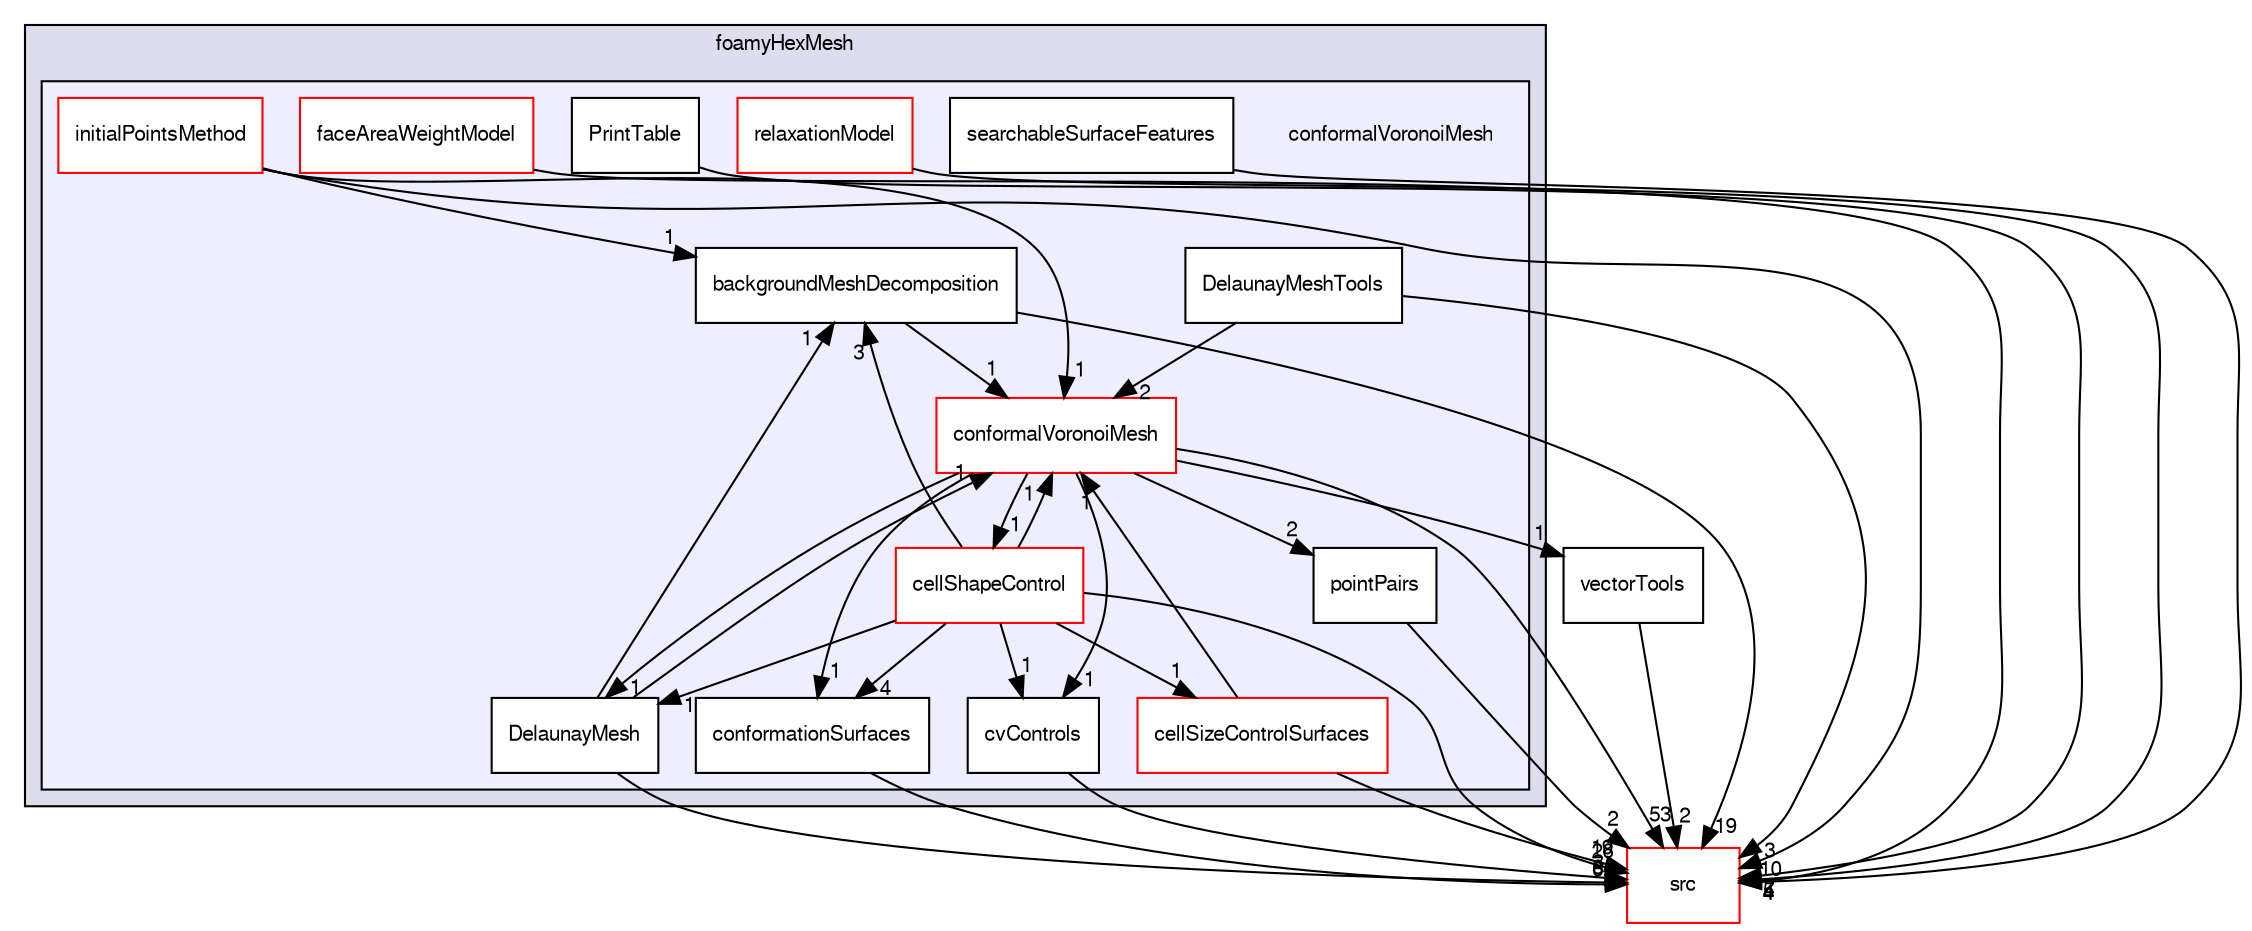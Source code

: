digraph "applications/utilities/mesh/generation/foamyHexMesh/conformalVoronoiMesh" {
  bgcolor=transparent;
  compound=true
  node [ fontsize="10", fontname="FreeSans"];
  edge [ labelfontsize="10", labelfontname="FreeSans"];
  subgraph clusterdir_d1549911749a6d7bed80ad83f4306cbb {
    graph [ bgcolor="#ddddee", pencolor="black", label="foamyHexMesh" fontname="FreeSans", fontsize="10", URL="dir_d1549911749a6d7bed80ad83f4306cbb.html"]
  subgraph clusterdir_a00a19acf326fc72ff321e146413b4fa {
    graph [ bgcolor="#eeeeff", pencolor="black", label="" URL="dir_a00a19acf326fc72ff321e146413b4fa.html"];
    dir_a00a19acf326fc72ff321e146413b4fa [shape=plaintext label="conformalVoronoiMesh"];
    dir_4e709cac60f3b91007ee017d7f912733 [shape=box label="backgroundMeshDecomposition" color="black" fillcolor="white" style="filled" URL="dir_4e709cac60f3b91007ee017d7f912733.html"];
    dir_485e6c61ac1e1d556adbe52122e98a88 [shape=box label="cellShapeControl" color="red" fillcolor="white" style="filled" URL="dir_485e6c61ac1e1d556adbe52122e98a88.html"];
    dir_747b60a3ca41f93afcd8bfbfc86776fd [shape=box label="cellSizeControlSurfaces" color="red" fillcolor="white" style="filled" URL="dir_747b60a3ca41f93afcd8bfbfc86776fd.html"];
    dir_c1a8dcd0c6cb7abd8432fb8341fb0316 [shape=box label="conformalVoronoiMesh" color="red" fillcolor="white" style="filled" URL="dir_c1a8dcd0c6cb7abd8432fb8341fb0316.html"];
    dir_b76d5883d2ba2a9055ead2d1a88bec24 [shape=box label="conformationSurfaces" color="black" fillcolor="white" style="filled" URL="dir_b76d5883d2ba2a9055ead2d1a88bec24.html"];
    dir_78bb68ffa0a3fa35f1c3bae8b8720ebb [shape=box label="cvControls" color="black" fillcolor="white" style="filled" URL="dir_78bb68ffa0a3fa35f1c3bae8b8720ebb.html"];
    dir_f94ecb372cb7d94548d66c0ddb90ec74 [shape=box label="DelaunayMesh" color="black" fillcolor="white" style="filled" URL="dir_f94ecb372cb7d94548d66c0ddb90ec74.html"];
    dir_4f4f4459ba4589a26e33b5b95ec1c941 [shape=box label="DelaunayMeshTools" color="black" fillcolor="white" style="filled" URL="dir_4f4f4459ba4589a26e33b5b95ec1c941.html"];
    dir_5268f2f1cc3735364f45cf7165d6904e [shape=box label="faceAreaWeightModel" color="red" fillcolor="white" style="filled" URL="dir_5268f2f1cc3735364f45cf7165d6904e.html"];
    dir_739e704a1e5226ac5df3019bd4cf96a4 [shape=box label="initialPointsMethod" color="red" fillcolor="white" style="filled" URL="dir_739e704a1e5226ac5df3019bd4cf96a4.html"];
    dir_c0a90f9718c3bfec23f1de2db2ffd650 [shape=box label="pointPairs" color="black" fillcolor="white" style="filled" URL="dir_c0a90f9718c3bfec23f1de2db2ffd650.html"];
    dir_c01156db2293501d9492f7b8cb2d43b5 [shape=box label="PrintTable" color="black" fillcolor="white" style="filled" URL="dir_c01156db2293501d9492f7b8cb2d43b5.html"];
    dir_d92c8cef939c538197dc25d91cec2b23 [shape=box label="relaxationModel" color="red" fillcolor="white" style="filled" URL="dir_d92c8cef939c538197dc25d91cec2b23.html"];
    dir_62b0a1549cd630fce8f04aac84f738a5 [shape=box label="searchableSurfaceFeatures" color="black" fillcolor="white" style="filled" URL="dir_62b0a1549cd630fce8f04aac84f738a5.html"];
  }
  }
  dir_68267d1309a1af8e8297ef4c3efbcdba [shape=box label="src" color="red" URL="dir_68267d1309a1af8e8297ef4c3efbcdba.html"];
  dir_ed828fcc44bb437c7aa324596c94f9ea [shape=box label="vectorTools" URL="dir_ed828fcc44bb437c7aa324596c94f9ea.html"];
  dir_c1a8dcd0c6cb7abd8432fb8341fb0316->dir_68267d1309a1af8e8297ef4c3efbcdba [headlabel="53", labeldistance=1.5 headhref="dir_000376_000577.html"];
  dir_c1a8dcd0c6cb7abd8432fb8341fb0316->dir_78bb68ffa0a3fa35f1c3bae8b8720ebb [headlabel="1", labeldistance=1.5 headhref="dir_000376_000382.html"];
  dir_c1a8dcd0c6cb7abd8432fb8341fb0316->dir_b76d5883d2ba2a9055ead2d1a88bec24 [headlabel="1", labeldistance=1.5 headhref="dir_000376_000381.html"];
  dir_c1a8dcd0c6cb7abd8432fb8341fb0316->dir_ed828fcc44bb437c7aa324596c94f9ea [headlabel="1", labeldistance=1.5 headhref="dir_000376_000405.html"];
  dir_c1a8dcd0c6cb7abd8432fb8341fb0316->dir_485e6c61ac1e1d556adbe52122e98a88 [headlabel="1", labeldistance=1.5 headhref="dir_000376_000351.html"];
  dir_c1a8dcd0c6cb7abd8432fb8341fb0316->dir_c0a90f9718c3bfec23f1de2db2ffd650 [headlabel="2", labeldistance=1.5 headhref="dir_000376_000396.html"];
  dir_c1a8dcd0c6cb7abd8432fb8341fb0316->dir_f94ecb372cb7d94548d66c0ddb90ec74 [headlabel="1", labeldistance=1.5 headhref="dir_000376_000383.html"];
  dir_78bb68ffa0a3fa35f1c3bae8b8720ebb->dir_68267d1309a1af8e8297ef4c3efbcdba [headlabel="3", labeldistance=1.5 headhref="dir_000382_000577.html"];
  dir_b76d5883d2ba2a9055ead2d1a88bec24->dir_68267d1309a1af8e8297ef4c3efbcdba [headlabel="6", labeldistance=1.5 headhref="dir_000381_000577.html"];
  dir_4e709cac60f3b91007ee017d7f912733->dir_c1a8dcd0c6cb7abd8432fb8341fb0316 [headlabel="1", labeldistance=1.5 headhref="dir_000350_000376.html"];
  dir_4e709cac60f3b91007ee017d7f912733->dir_68267d1309a1af8e8297ef4c3efbcdba [headlabel="19", labeldistance=1.5 headhref="dir_000350_000577.html"];
  dir_ed828fcc44bb437c7aa324596c94f9ea->dir_68267d1309a1af8e8297ef4c3efbcdba [headlabel="2", labeldistance=1.5 headhref="dir_000405_000577.html"];
  dir_485e6c61ac1e1d556adbe52122e98a88->dir_c1a8dcd0c6cb7abd8432fb8341fb0316 [headlabel="1", labeldistance=1.5 headhref="dir_000351_000376.html"];
  dir_485e6c61ac1e1d556adbe52122e98a88->dir_68267d1309a1af8e8297ef4c3efbcdba [headlabel="26", labeldistance=1.5 headhref="dir_000351_000577.html"];
  dir_485e6c61ac1e1d556adbe52122e98a88->dir_78bb68ffa0a3fa35f1c3bae8b8720ebb [headlabel="1", labeldistance=1.5 headhref="dir_000351_000382.html"];
  dir_485e6c61ac1e1d556adbe52122e98a88->dir_b76d5883d2ba2a9055ead2d1a88bec24 [headlabel="4", labeldistance=1.5 headhref="dir_000351_000381.html"];
  dir_485e6c61ac1e1d556adbe52122e98a88->dir_4e709cac60f3b91007ee017d7f912733 [headlabel="3", labeldistance=1.5 headhref="dir_000351_000350.html"];
  dir_485e6c61ac1e1d556adbe52122e98a88->dir_747b60a3ca41f93afcd8bfbfc86776fd [headlabel="1", labeldistance=1.5 headhref="dir_000351_000361.html"];
  dir_485e6c61ac1e1d556adbe52122e98a88->dir_f94ecb372cb7d94548d66c0ddb90ec74 [headlabel="1", labeldistance=1.5 headhref="dir_000351_000383.html"];
  dir_c0a90f9718c3bfec23f1de2db2ffd650->dir_68267d1309a1af8e8297ef4c3efbcdba [headlabel="2", labeldistance=1.5 headhref="dir_000396_000577.html"];
  dir_747b60a3ca41f93afcd8bfbfc86776fd->dir_c1a8dcd0c6cb7abd8432fb8341fb0316 [headlabel="1", labeldistance=1.5 headhref="dir_000361_000376.html"];
  dir_747b60a3ca41f93afcd8bfbfc86776fd->dir_68267d1309a1af8e8297ef4c3efbcdba [headlabel="19", labeldistance=1.5 headhref="dir_000361_000577.html"];
  dir_4f4f4459ba4589a26e33b5b95ec1c941->dir_c1a8dcd0c6cb7abd8432fb8341fb0316 [headlabel="2", labeldistance=1.5 headhref="dir_000384_000376.html"];
  dir_4f4f4459ba4589a26e33b5b95ec1c941->dir_68267d1309a1af8e8297ef4c3efbcdba [headlabel="3", labeldistance=1.5 headhref="dir_000384_000577.html"];
  dir_5268f2f1cc3735364f45cf7165d6904e->dir_68267d1309a1af8e8297ef4c3efbcdba [headlabel="4", labeldistance=1.5 headhref="dir_000385_000577.html"];
  dir_739e704a1e5226ac5df3019bd4cf96a4->dir_c1a8dcd0c6cb7abd8432fb8341fb0316 [headlabel="1", labeldistance=1.5 headhref="dir_000388_000376.html"];
  dir_739e704a1e5226ac5df3019bd4cf96a4->dir_68267d1309a1af8e8297ef4c3efbcdba [headlabel="10", labeldistance=1.5 headhref="dir_000388_000577.html"];
  dir_739e704a1e5226ac5df3019bd4cf96a4->dir_4e709cac60f3b91007ee017d7f912733 [headlabel="1", labeldistance=1.5 headhref="dir_000388_000350.html"];
  dir_d92c8cef939c538197dc25d91cec2b23->dir_68267d1309a1af8e8297ef4c3efbcdba [headlabel="5", labeldistance=1.5 headhref="dir_000398_000577.html"];
  dir_62b0a1549cd630fce8f04aac84f738a5->dir_68267d1309a1af8e8297ef4c3efbcdba [headlabel="4", labeldistance=1.5 headhref="dir_000402_000577.html"];
  dir_c01156db2293501d9492f7b8cb2d43b5->dir_68267d1309a1af8e8297ef4c3efbcdba [headlabel="2", labeldistance=1.5 headhref="dir_000397_000577.html"];
  dir_f94ecb372cb7d94548d66c0ddb90ec74->dir_c1a8dcd0c6cb7abd8432fb8341fb0316 [headlabel="1", labeldistance=1.5 headhref="dir_000383_000376.html"];
  dir_f94ecb372cb7d94548d66c0ddb90ec74->dir_68267d1309a1af8e8297ef4c3efbcdba [headlabel="8", labeldistance=1.5 headhref="dir_000383_000577.html"];
  dir_f94ecb372cb7d94548d66c0ddb90ec74->dir_4e709cac60f3b91007ee017d7f912733 [headlabel="1", labeldistance=1.5 headhref="dir_000383_000350.html"];
}
